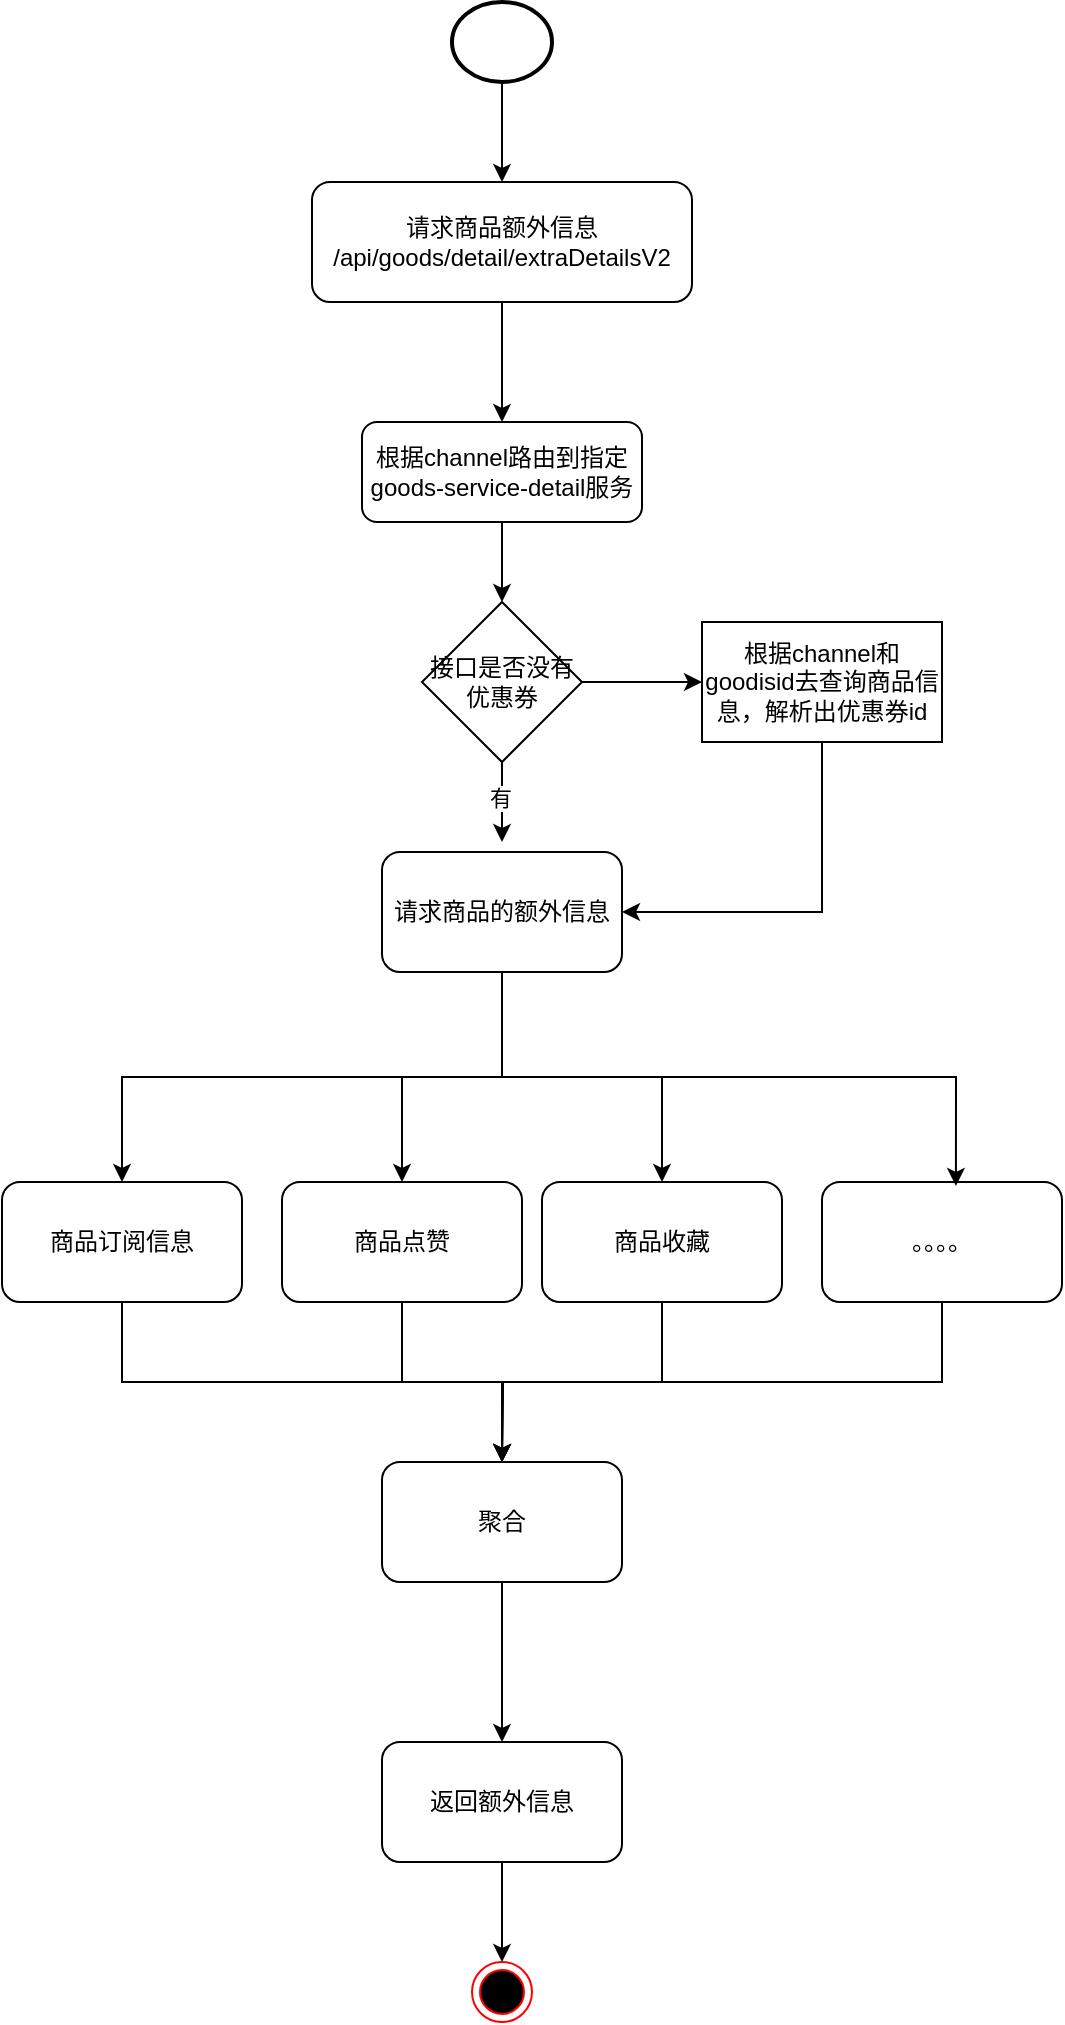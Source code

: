 <mxfile version="24.0.3" type="github">
  <diagram name="第 1 页" id="kCjeMPq1AZ8Hevvx8neQ">
    <mxGraphModel dx="1026" dy="663" grid="1" gridSize="10" guides="1" tooltips="1" connect="1" arrows="1" fold="1" page="1" pageScale="1" pageWidth="827" pageHeight="1169" math="0" shadow="0">
      <root>
        <mxCell id="0" />
        <mxCell id="1" parent="0" />
        <mxCell id="iSDFSXWgBMaJgpu6Cjxg-5" value="" style="edgeStyle=orthogonalEdgeStyle;rounded=0;orthogonalLoop=1;jettySize=auto;html=1;" edge="1" parent="1" source="iSDFSXWgBMaJgpu6Cjxg-1" target="iSDFSXWgBMaJgpu6Cjxg-2">
          <mxGeometry relative="1" as="geometry" />
        </mxCell>
        <mxCell id="iSDFSXWgBMaJgpu6Cjxg-1" value="" style="strokeWidth=2;html=1;shape=mxgraph.flowchart.start_2;whiteSpace=wrap;" vertex="1" parent="1">
          <mxGeometry x="295" y="100" width="50" height="40" as="geometry" />
        </mxCell>
        <mxCell id="iSDFSXWgBMaJgpu6Cjxg-7" style="edgeStyle=orthogonalEdgeStyle;rounded=0;orthogonalLoop=1;jettySize=auto;html=1;exitX=0.5;exitY=1;exitDx=0;exitDy=0;entryX=0.5;entryY=0;entryDx=0;entryDy=0;" edge="1" parent="1" source="iSDFSXWgBMaJgpu6Cjxg-2" target="iSDFSXWgBMaJgpu6Cjxg-6">
          <mxGeometry relative="1" as="geometry" />
        </mxCell>
        <mxCell id="iSDFSXWgBMaJgpu6Cjxg-2" value="请求商品额外信息&lt;div&gt;/api/goods/detail/extraDetailsV2&lt;br&gt;&lt;/div&gt;" style="rounded=1;whiteSpace=wrap;html=1;" vertex="1" parent="1">
          <mxGeometry x="225" y="190" width="190" height="60" as="geometry" />
        </mxCell>
        <mxCell id="iSDFSXWgBMaJgpu6Cjxg-9" style="edgeStyle=orthogonalEdgeStyle;rounded=0;orthogonalLoop=1;jettySize=auto;html=1;exitX=0.5;exitY=1;exitDx=0;exitDy=0;entryX=0.5;entryY=0;entryDx=0;entryDy=0;" edge="1" parent="1" source="iSDFSXWgBMaJgpu6Cjxg-6" target="iSDFSXWgBMaJgpu6Cjxg-8">
          <mxGeometry relative="1" as="geometry" />
        </mxCell>
        <mxCell id="iSDFSXWgBMaJgpu6Cjxg-6" value="根据channel路由到指定goods-service-detail服务" style="rounded=1;whiteSpace=wrap;html=1;" vertex="1" parent="1">
          <mxGeometry x="250" y="310" width="140" height="50" as="geometry" />
        </mxCell>
        <mxCell id="iSDFSXWgBMaJgpu6Cjxg-11" style="edgeStyle=orthogonalEdgeStyle;rounded=0;orthogonalLoop=1;jettySize=auto;html=1;exitX=0.5;exitY=1;exitDx=0;exitDy=0;" edge="1" parent="1" source="iSDFSXWgBMaJgpu6Cjxg-8">
          <mxGeometry relative="1" as="geometry">
            <mxPoint x="320" y="520" as="targetPoint" />
          </mxGeometry>
        </mxCell>
        <mxCell id="iSDFSXWgBMaJgpu6Cjxg-12" value="有" style="edgeLabel;html=1;align=center;verticalAlign=middle;resizable=0;points=[];" vertex="1" connectable="0" parent="iSDFSXWgBMaJgpu6Cjxg-11">
          <mxGeometry x="-0.111" y="-1" relative="1" as="geometry">
            <mxPoint as="offset" />
          </mxGeometry>
        </mxCell>
        <mxCell id="iSDFSXWgBMaJgpu6Cjxg-14" value="" style="edgeStyle=orthogonalEdgeStyle;rounded=0;orthogonalLoop=1;jettySize=auto;html=1;" edge="1" parent="1" source="iSDFSXWgBMaJgpu6Cjxg-8" target="iSDFSXWgBMaJgpu6Cjxg-13">
          <mxGeometry relative="1" as="geometry" />
        </mxCell>
        <mxCell id="iSDFSXWgBMaJgpu6Cjxg-8" value="接口是否没有优惠券" style="rhombus;whiteSpace=wrap;html=1;" vertex="1" parent="1">
          <mxGeometry x="280" y="400" width="80" height="80" as="geometry" />
        </mxCell>
        <mxCell id="iSDFSXWgBMaJgpu6Cjxg-21" style="edgeStyle=orthogonalEdgeStyle;rounded=0;orthogonalLoop=1;jettySize=auto;html=1;exitX=0.5;exitY=1;exitDx=0;exitDy=0;" edge="1" parent="1" source="iSDFSXWgBMaJgpu6Cjxg-10" target="iSDFSXWgBMaJgpu6Cjxg-16">
          <mxGeometry relative="1" as="geometry" />
        </mxCell>
        <mxCell id="iSDFSXWgBMaJgpu6Cjxg-22" style="edgeStyle=orthogonalEdgeStyle;rounded=0;orthogonalLoop=1;jettySize=auto;html=1;exitX=0.5;exitY=1;exitDx=0;exitDy=0;" edge="1" parent="1" source="iSDFSXWgBMaJgpu6Cjxg-10" target="iSDFSXWgBMaJgpu6Cjxg-18">
          <mxGeometry relative="1" as="geometry" />
        </mxCell>
        <mxCell id="iSDFSXWgBMaJgpu6Cjxg-23" style="edgeStyle=orthogonalEdgeStyle;rounded=0;orthogonalLoop=1;jettySize=auto;html=1;exitX=0.5;exitY=1;exitDx=0;exitDy=0;entryX=0.5;entryY=0;entryDx=0;entryDy=0;" edge="1" parent="1" source="iSDFSXWgBMaJgpu6Cjxg-10" target="iSDFSXWgBMaJgpu6Cjxg-19">
          <mxGeometry relative="1" as="geometry" />
        </mxCell>
        <mxCell id="iSDFSXWgBMaJgpu6Cjxg-10" value="请求商品的额外信息" style="rounded=1;whiteSpace=wrap;html=1;" vertex="1" parent="1">
          <mxGeometry x="260" y="525" width="120" height="60" as="geometry" />
        </mxCell>
        <mxCell id="iSDFSXWgBMaJgpu6Cjxg-15" style="edgeStyle=orthogonalEdgeStyle;rounded=0;orthogonalLoop=1;jettySize=auto;html=1;exitX=0.5;exitY=1;exitDx=0;exitDy=0;entryX=1;entryY=0.5;entryDx=0;entryDy=0;" edge="1" parent="1" source="iSDFSXWgBMaJgpu6Cjxg-13" target="iSDFSXWgBMaJgpu6Cjxg-10">
          <mxGeometry relative="1" as="geometry" />
        </mxCell>
        <mxCell id="iSDFSXWgBMaJgpu6Cjxg-13" value="根据channel和goodisid去查询商品信息，解析出优惠券id" style="whiteSpace=wrap;html=1;" vertex="1" parent="1">
          <mxGeometry x="420" y="410" width="120" height="60" as="geometry" />
        </mxCell>
        <mxCell id="iSDFSXWgBMaJgpu6Cjxg-33" style="edgeStyle=orthogonalEdgeStyle;rounded=0;orthogonalLoop=1;jettySize=auto;html=1;exitX=0.5;exitY=1;exitDx=0;exitDy=0;" edge="1" parent="1" source="iSDFSXWgBMaJgpu6Cjxg-16">
          <mxGeometry relative="1" as="geometry">
            <mxPoint x="320" y="830" as="targetPoint" />
          </mxGeometry>
        </mxCell>
        <mxCell id="iSDFSXWgBMaJgpu6Cjxg-16" value="商品订阅信息" style="rounded=1;whiteSpace=wrap;html=1;" vertex="1" parent="1">
          <mxGeometry x="70" y="690" width="120" height="60" as="geometry" />
        </mxCell>
        <mxCell id="iSDFSXWgBMaJgpu6Cjxg-26" value="" style="edgeStyle=orthogonalEdgeStyle;rounded=0;orthogonalLoop=1;jettySize=auto;html=1;" edge="1" parent="1" source="iSDFSXWgBMaJgpu6Cjxg-18" target="iSDFSXWgBMaJgpu6Cjxg-25">
          <mxGeometry relative="1" as="geometry" />
        </mxCell>
        <mxCell id="iSDFSXWgBMaJgpu6Cjxg-18" value="商品点赞" style="rounded=1;whiteSpace=wrap;html=1;" vertex="1" parent="1">
          <mxGeometry x="210" y="690" width="120" height="60" as="geometry" />
        </mxCell>
        <mxCell id="iSDFSXWgBMaJgpu6Cjxg-31" style="edgeStyle=orthogonalEdgeStyle;rounded=0;orthogonalLoop=1;jettySize=auto;html=1;exitX=0.5;exitY=1;exitDx=0;exitDy=0;entryX=0.5;entryY=0;entryDx=0;entryDy=0;" edge="1" parent="1" source="iSDFSXWgBMaJgpu6Cjxg-19" target="iSDFSXWgBMaJgpu6Cjxg-25">
          <mxGeometry relative="1" as="geometry" />
        </mxCell>
        <mxCell id="iSDFSXWgBMaJgpu6Cjxg-19" value="商品收藏" style="rounded=1;whiteSpace=wrap;html=1;" vertex="1" parent="1">
          <mxGeometry x="340" y="690" width="120" height="60" as="geometry" />
        </mxCell>
        <mxCell id="iSDFSXWgBMaJgpu6Cjxg-32" style="edgeStyle=orthogonalEdgeStyle;rounded=0;orthogonalLoop=1;jettySize=auto;html=1;exitX=0.5;exitY=1;exitDx=0;exitDy=0;" edge="1" parent="1" source="iSDFSXWgBMaJgpu6Cjxg-20">
          <mxGeometry relative="1" as="geometry">
            <mxPoint x="320" y="830" as="targetPoint" />
          </mxGeometry>
        </mxCell>
        <mxCell id="iSDFSXWgBMaJgpu6Cjxg-20" value="。。。。" style="rounded=1;whiteSpace=wrap;html=1;" vertex="1" parent="1">
          <mxGeometry x="480" y="690" width="120" height="60" as="geometry" />
        </mxCell>
        <mxCell id="iSDFSXWgBMaJgpu6Cjxg-24" style="edgeStyle=orthogonalEdgeStyle;rounded=0;orthogonalLoop=1;jettySize=auto;html=1;exitX=0.5;exitY=1;exitDx=0;exitDy=0;entryX=0.558;entryY=0.033;entryDx=0;entryDy=0;entryPerimeter=0;" edge="1" parent="1" source="iSDFSXWgBMaJgpu6Cjxg-10" target="iSDFSXWgBMaJgpu6Cjxg-20">
          <mxGeometry relative="1" as="geometry" />
        </mxCell>
        <mxCell id="iSDFSXWgBMaJgpu6Cjxg-28" value="" style="edgeStyle=orthogonalEdgeStyle;rounded=0;orthogonalLoop=1;jettySize=auto;html=1;" edge="1" parent="1" source="iSDFSXWgBMaJgpu6Cjxg-25" target="iSDFSXWgBMaJgpu6Cjxg-27">
          <mxGeometry relative="1" as="geometry" />
        </mxCell>
        <mxCell id="iSDFSXWgBMaJgpu6Cjxg-25" value="聚合" style="rounded=1;whiteSpace=wrap;html=1;" vertex="1" parent="1">
          <mxGeometry x="260" y="830" width="120" height="60" as="geometry" />
        </mxCell>
        <mxCell id="iSDFSXWgBMaJgpu6Cjxg-30" style="edgeStyle=orthogonalEdgeStyle;rounded=0;orthogonalLoop=1;jettySize=auto;html=1;exitX=0.5;exitY=1;exitDx=0;exitDy=0;" edge="1" parent="1" source="iSDFSXWgBMaJgpu6Cjxg-27" target="iSDFSXWgBMaJgpu6Cjxg-29">
          <mxGeometry relative="1" as="geometry" />
        </mxCell>
        <mxCell id="iSDFSXWgBMaJgpu6Cjxg-27" value="返回额外信息" style="rounded=1;whiteSpace=wrap;html=1;" vertex="1" parent="1">
          <mxGeometry x="260" y="970" width="120" height="60" as="geometry" />
        </mxCell>
        <mxCell id="iSDFSXWgBMaJgpu6Cjxg-29" value="" style="ellipse;html=1;shape=endState;fillColor=#000000;strokeColor=#ff0000;" vertex="1" parent="1">
          <mxGeometry x="305" y="1080" width="30" height="30" as="geometry" />
        </mxCell>
      </root>
    </mxGraphModel>
  </diagram>
</mxfile>
